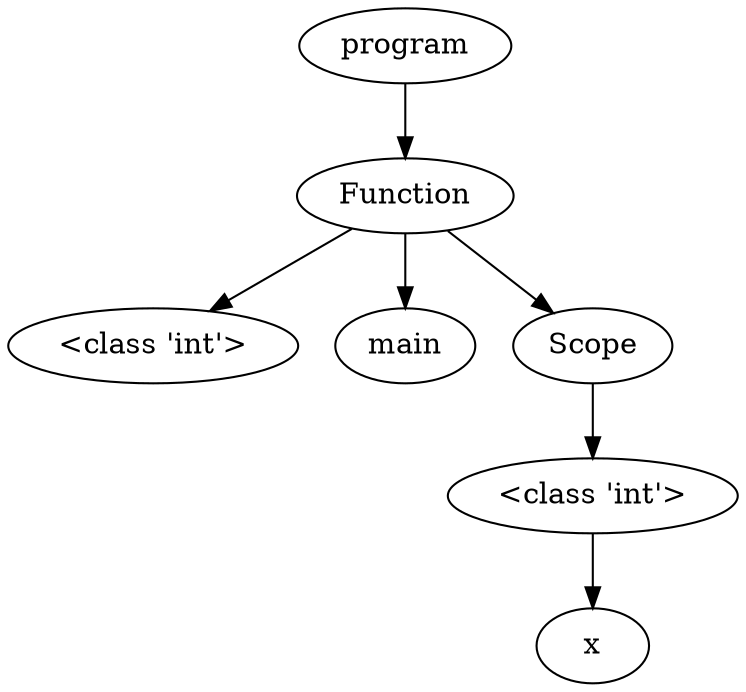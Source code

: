digraph G { 
"<AST.AST object at 0x000001CF22F8C100> (0)"[label="program"]
"<AST.ASTFunction object at 0x000001CF22B44670> (1)"[label="Function"]
"<AST.AST object at 0x000001CF22F8C100> (0)"->"<AST.ASTFunction object at 0x000001CF22B44670> (1)"
"<AST.ASTFunction object at 0x000001CF22B44670> (1)"[label="Function"]
"<AST.ASTDataType object at 0x000001CF22B44610> (2)"[label="<class 'int'>"]
"<AST.ASTFunction object at 0x000001CF22B44670> (1)"->"<AST.ASTDataType object at 0x000001CF22B44610> (2)"
"<AST.ASTFunctionName object at 0x000001CF22B44100> (2)"[label="main"]
"<AST.ASTFunction object at 0x000001CF22B44670> (1)"->"<AST.ASTFunctionName object at 0x000001CF22B44100> (2)"
"<AST.ASTScope object at 0x000001CF22B44910> (2)"[label="Scope"]
"<AST.ASTFunction object at 0x000001CF22B44670> (1)"->"<AST.ASTScope object at 0x000001CF22B44910> (2)"
"<AST.ASTScope object at 0x000001CF22B44910> (2)"[label="Scope"]
"<AST.ASTDataType object at 0x000001CF22B446A0> (3)"[label="<class 'int'>"]
"<AST.ASTScope object at 0x000001CF22B44910> (2)"->"<AST.ASTDataType object at 0x000001CF22B446A0> (3)"
"<AST.ASTDataType object at 0x000001CF22B446A0> (3)"[label="<class 'int'>"]
"<AST.ASTVariable object at 0x000001CF22B44790> (4)"[label="x"]
"<AST.ASTDataType object at 0x000001CF22B446A0> (3)"->"<AST.ASTVariable object at 0x000001CF22B44790> (4)"
}